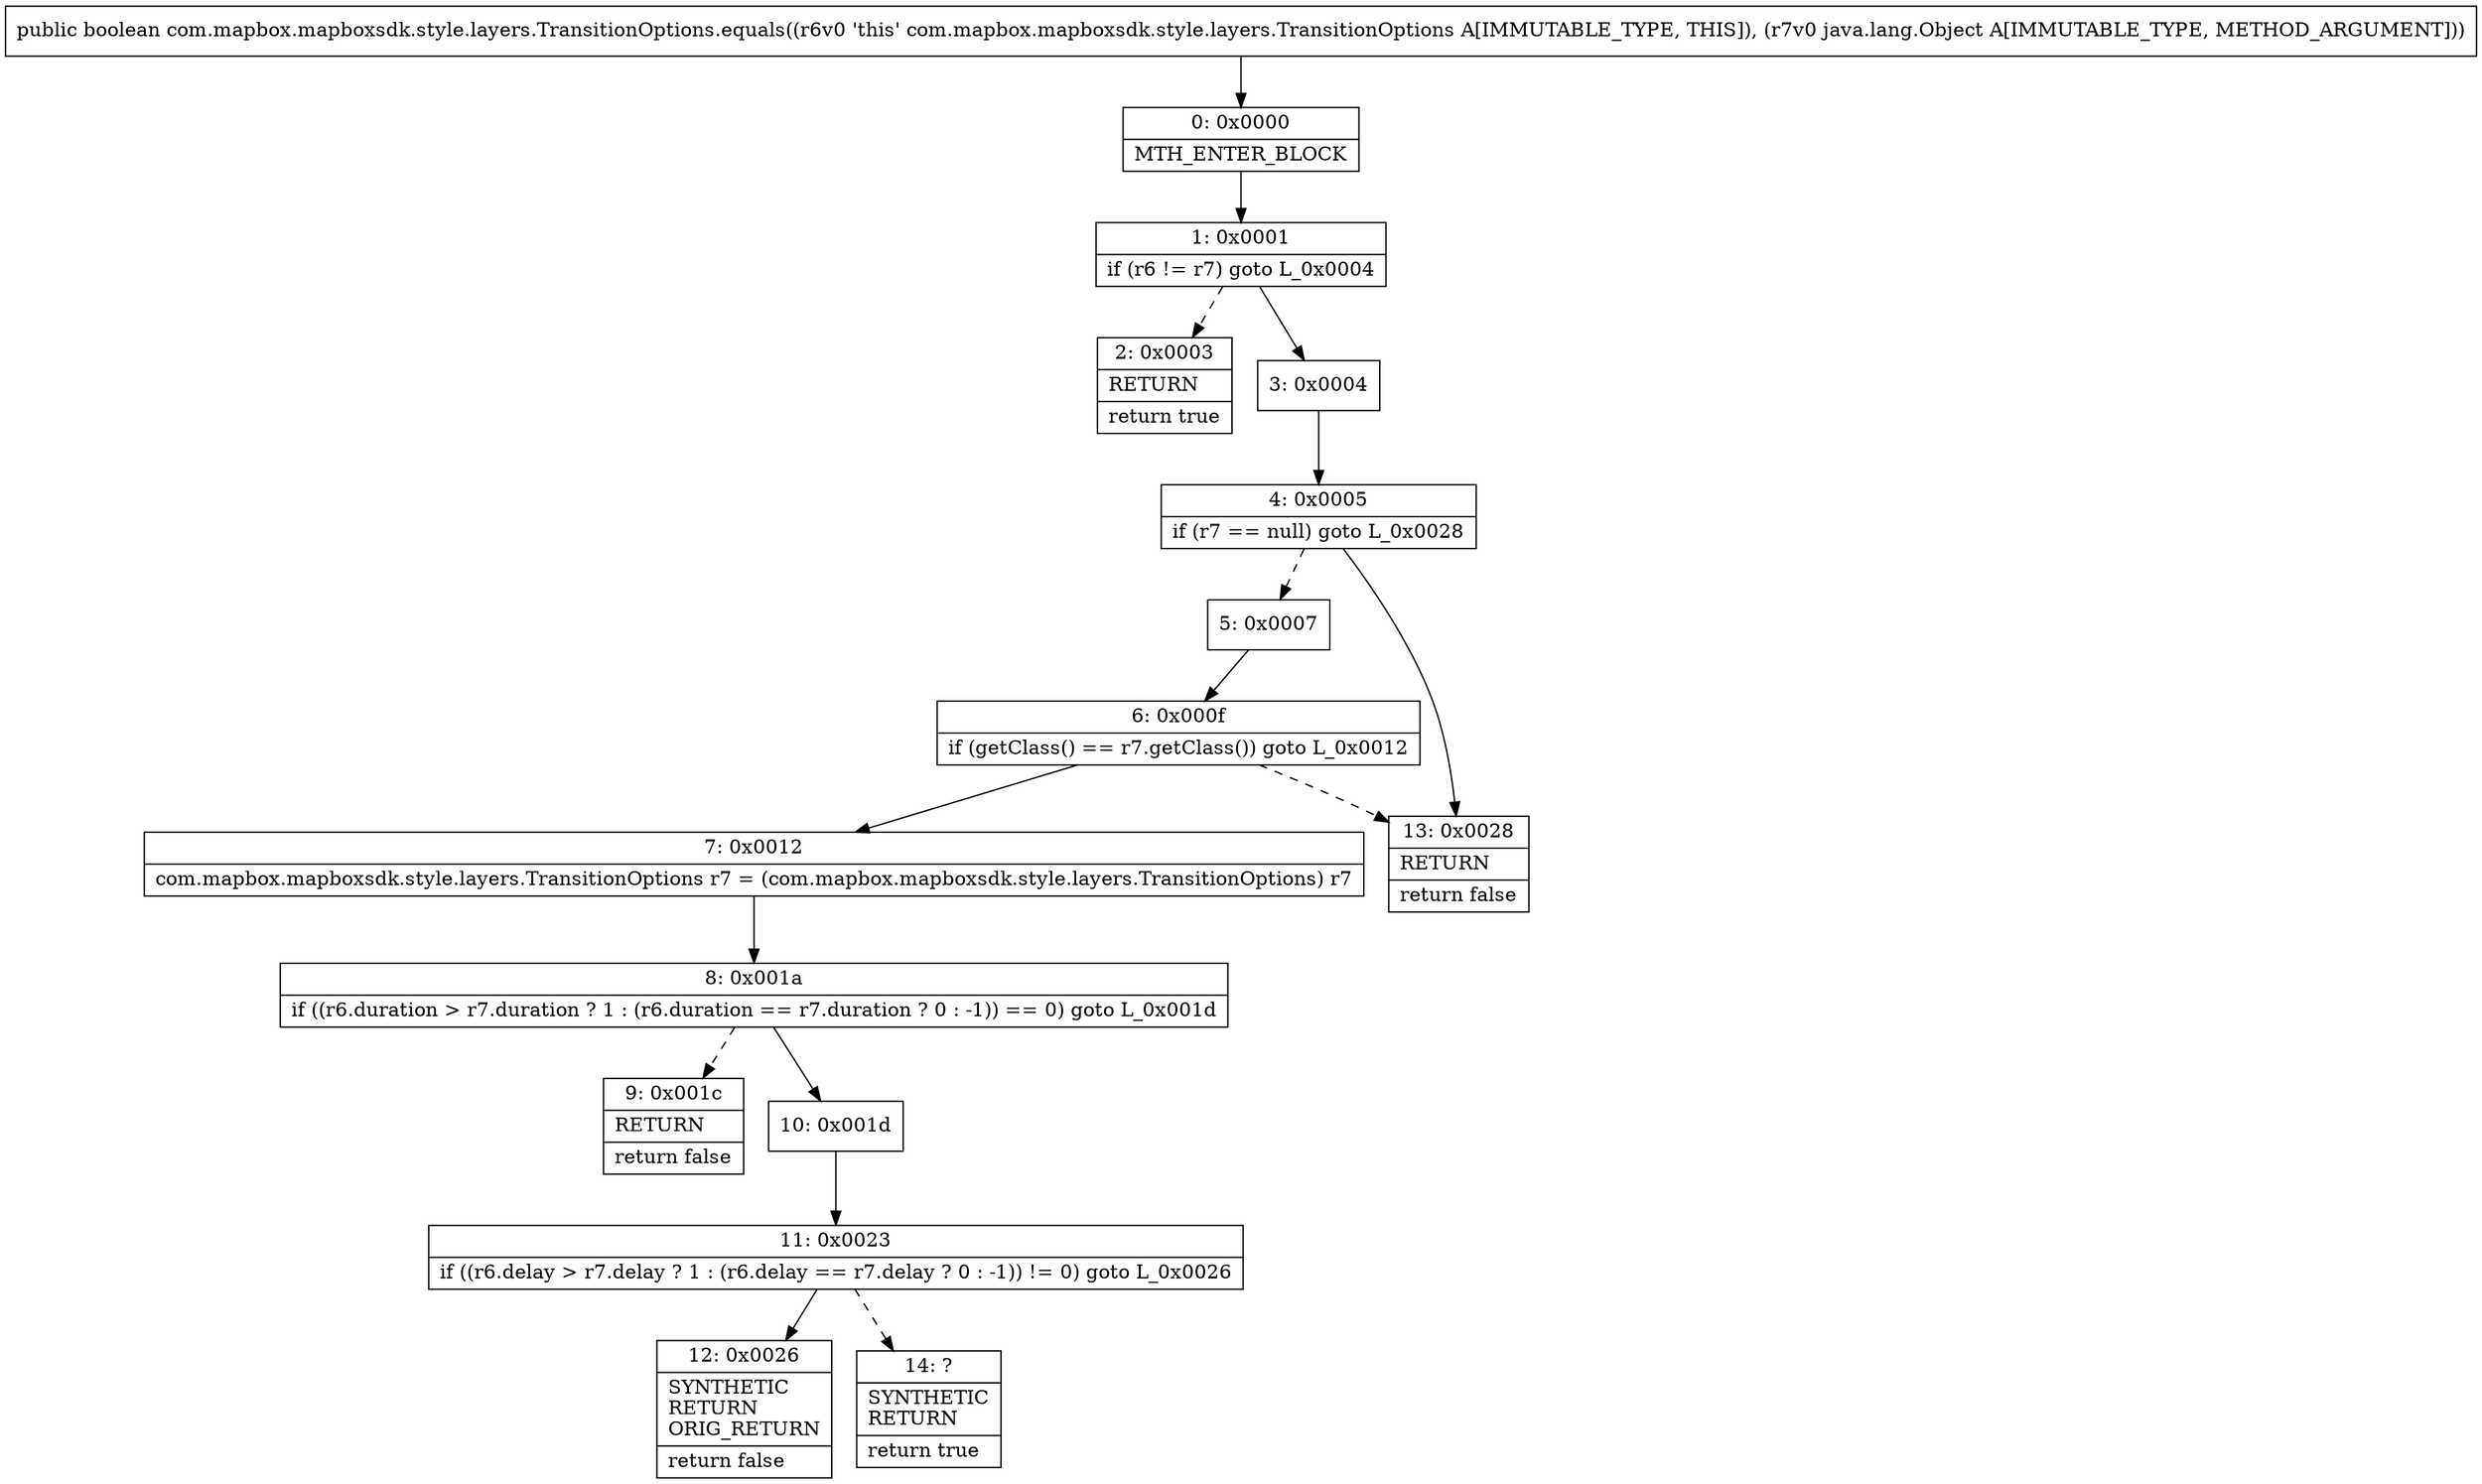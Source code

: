 digraph "CFG forcom.mapbox.mapboxsdk.style.layers.TransitionOptions.equals(Ljava\/lang\/Object;)Z" {
Node_0 [shape=record,label="{0\:\ 0x0000|MTH_ENTER_BLOCK\l}"];
Node_1 [shape=record,label="{1\:\ 0x0001|if (r6 != r7) goto L_0x0004\l}"];
Node_2 [shape=record,label="{2\:\ 0x0003|RETURN\l|return true\l}"];
Node_3 [shape=record,label="{3\:\ 0x0004}"];
Node_4 [shape=record,label="{4\:\ 0x0005|if (r7 == null) goto L_0x0028\l}"];
Node_5 [shape=record,label="{5\:\ 0x0007}"];
Node_6 [shape=record,label="{6\:\ 0x000f|if (getClass() == r7.getClass()) goto L_0x0012\l}"];
Node_7 [shape=record,label="{7\:\ 0x0012|com.mapbox.mapboxsdk.style.layers.TransitionOptions r7 = (com.mapbox.mapboxsdk.style.layers.TransitionOptions) r7\l}"];
Node_8 [shape=record,label="{8\:\ 0x001a|if ((r6.duration \> r7.duration ? 1 : (r6.duration == r7.duration ? 0 : \-1)) == 0) goto L_0x001d\l}"];
Node_9 [shape=record,label="{9\:\ 0x001c|RETURN\l|return false\l}"];
Node_10 [shape=record,label="{10\:\ 0x001d}"];
Node_11 [shape=record,label="{11\:\ 0x0023|if ((r6.delay \> r7.delay ? 1 : (r6.delay == r7.delay ? 0 : \-1)) != 0) goto L_0x0026\l}"];
Node_12 [shape=record,label="{12\:\ 0x0026|SYNTHETIC\lRETURN\lORIG_RETURN\l|return false\l}"];
Node_13 [shape=record,label="{13\:\ 0x0028|RETURN\l|return false\l}"];
Node_14 [shape=record,label="{14\:\ ?|SYNTHETIC\lRETURN\l|return true\l}"];
MethodNode[shape=record,label="{public boolean com.mapbox.mapboxsdk.style.layers.TransitionOptions.equals((r6v0 'this' com.mapbox.mapboxsdk.style.layers.TransitionOptions A[IMMUTABLE_TYPE, THIS]), (r7v0 java.lang.Object A[IMMUTABLE_TYPE, METHOD_ARGUMENT])) }"];
MethodNode -> Node_0;
Node_0 -> Node_1;
Node_1 -> Node_2[style=dashed];
Node_1 -> Node_3;
Node_3 -> Node_4;
Node_4 -> Node_5[style=dashed];
Node_4 -> Node_13;
Node_5 -> Node_6;
Node_6 -> Node_7;
Node_6 -> Node_13[style=dashed];
Node_7 -> Node_8;
Node_8 -> Node_9[style=dashed];
Node_8 -> Node_10;
Node_10 -> Node_11;
Node_11 -> Node_12;
Node_11 -> Node_14[style=dashed];
}

